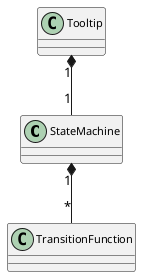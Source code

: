 @startuml
skinparam class {
  FontName "Noto Sans CJK TC Medium"
  FontSize 14
  AttributeFontName "Noto Sans CJK TC Medium"
  AttributeFontSize 11
}

class StateMachine {
}

class Tooltip {
}

class TransitionFunction {
}

Tooltip "1" *-- "1" StateMachine
StateMachine "1" *-- "*" TransitionFunction

@enduml